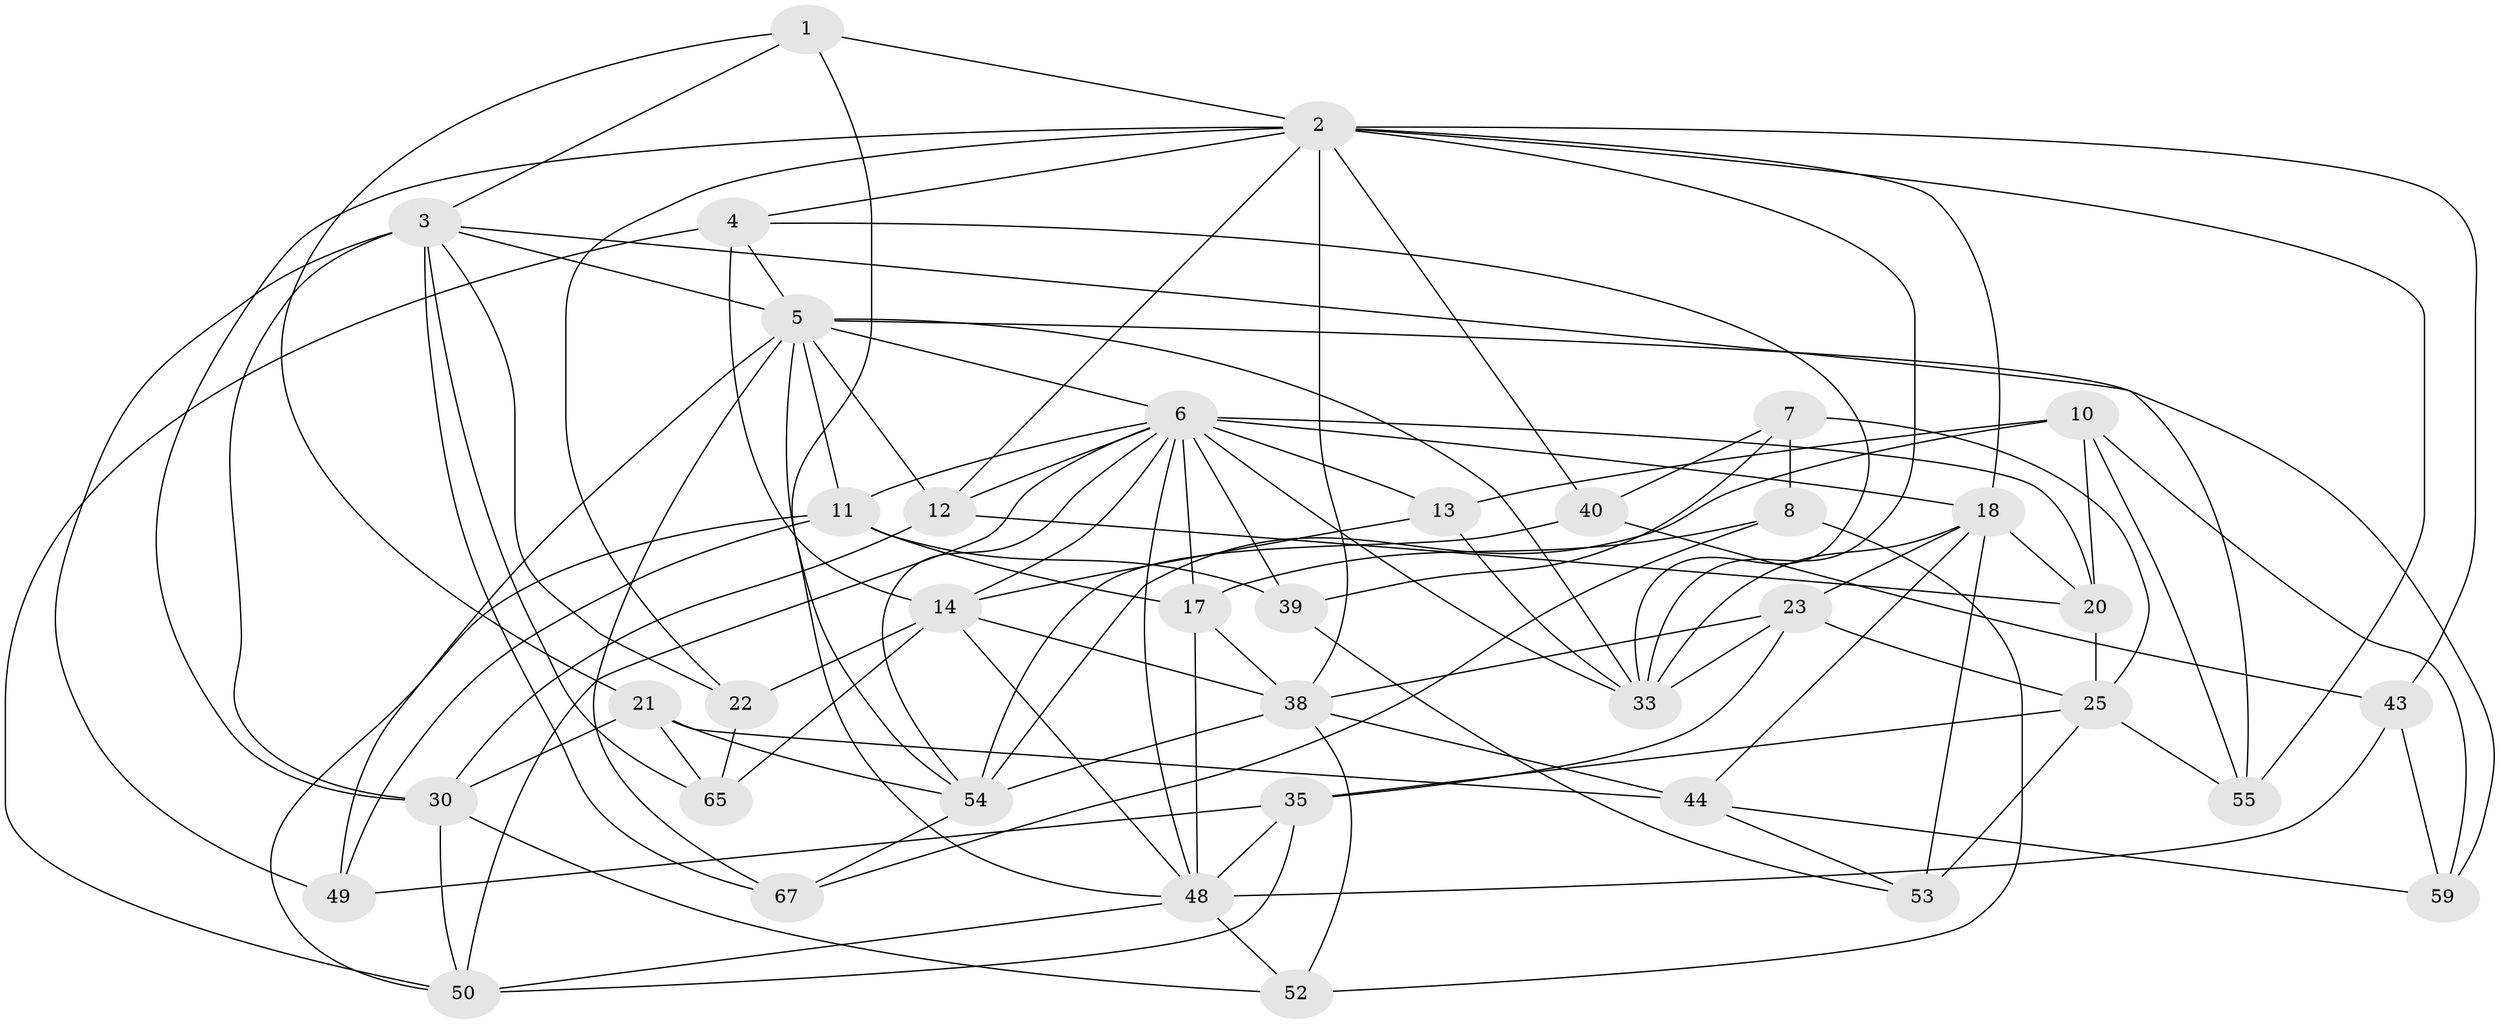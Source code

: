 // original degree distribution, {4: 1.0}
// Generated by graph-tools (version 1.1) at 2025/16/03/09/25 04:16:20]
// undirected, 38 vertices, 107 edges
graph export_dot {
graph [start="1"]
  node [color=gray90,style=filled];
  1;
  2 [super="+19+16+9"];
  3 [super="+60+34"];
  4 [super="+26"];
  5 [super="+15+64"];
  6 [super="+29+46"];
  7;
  8;
  10 [super="+28"];
  11 [super="+36"];
  12 [super="+37"];
  13;
  14 [super="+47"];
  17 [super="+32"];
  18 [super="+41+56"];
  20 [super="+69"];
  21 [super="+31"];
  22;
  23 [super="+27"];
  25 [super="+76"];
  30 [super="+58"];
  33 [super="+42"];
  35 [super="+73"];
  38 [super="+45"];
  39;
  40;
  43;
  44 [super="+62"];
  48 [super="+61"];
  49;
  50 [super="+63"];
  52;
  53;
  54 [super="+72+66"];
  55;
  59;
  65;
  67;
  1 -- 21;
  1 -- 48;
  1 -- 2;
  1 -- 3;
  2 -- 22;
  2 -- 43;
  2 -- 30;
  2 -- 38 [weight=2];
  2 -- 18;
  2 -- 4;
  2 -- 33;
  2 -- 55;
  2 -- 40;
  2 -- 12;
  3 -- 55;
  3 -- 65;
  3 -- 49;
  3 -- 22;
  3 -- 30;
  3 -- 67;
  3 -- 5;
  4 -- 14 [weight=2];
  4 -- 33;
  4 -- 50;
  4 -- 5;
  5 -- 11;
  5 -- 54;
  5 -- 33;
  5 -- 6;
  5 -- 59;
  5 -- 12;
  5 -- 49;
  5 -- 67;
  6 -- 50;
  6 -- 14;
  6 -- 11;
  6 -- 39;
  6 -- 12;
  6 -- 13;
  6 -- 48;
  6 -- 17 [weight=2];
  6 -- 20;
  6 -- 18;
  6 -- 54;
  6 -- 33;
  7 -- 8;
  7 -- 25;
  7 -- 40;
  7 -- 39;
  8 -- 67;
  8 -- 52;
  8 -- 17;
  10 -- 13;
  10 -- 54 [weight=2];
  10 -- 59;
  10 -- 55;
  10 -- 20;
  11 -- 49;
  11 -- 50;
  11 -- 39;
  11 -- 17;
  12 -- 30;
  12 -- 20 [weight=2];
  13 -- 33;
  13 -- 14;
  14 -- 38;
  14 -- 48;
  14 -- 65;
  14 -- 22;
  17 -- 48;
  17 -- 38;
  18 -- 33 [weight=2];
  18 -- 44;
  18 -- 53;
  18 -- 23;
  18 -- 20;
  20 -- 25;
  21 -- 54;
  21 -- 44 [weight=2];
  21 -- 65;
  21 -- 30;
  22 -- 65;
  23 -- 38;
  23 -- 35 [weight=2];
  23 -- 25;
  23 -- 33;
  25 -- 53;
  25 -- 35;
  25 -- 55;
  30 -- 52;
  30 -- 50;
  35 -- 48;
  35 -- 49;
  35 -- 50;
  38 -- 44;
  38 -- 52;
  38 -- 54;
  39 -- 53;
  40 -- 43;
  40 -- 54;
  43 -- 59;
  43 -- 48;
  44 -- 59;
  44 -- 53;
  48 -- 52;
  48 -- 50;
  54 -- 67;
}
